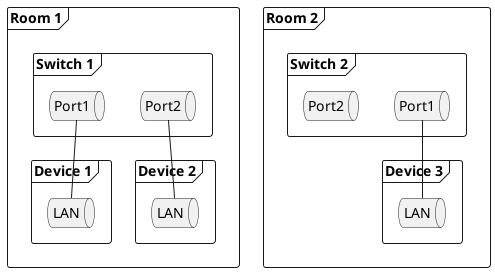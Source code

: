 @startuml
frame "Room 1" as 1 {
    frame "Switch 1" as 2 {
        queue "Port1" as 3
        queue "Port2" as 4
    }
    frame "Device 1" as 5 {
        queue "LAN" as 6
    }
    frame "Device 2" as 7 {
        queue "LAN" as 8
    }
}
frame "Room 2" as 9 {
    frame "Switch 2" as 10 {
        queue "Port1" as 11
        queue "Port2" as 12
    }
    frame "Device 3" as 13 {
        queue "LAN" as 14
    }
}
3 -- 6
4 -- 8
11 -- 14
@enduml
